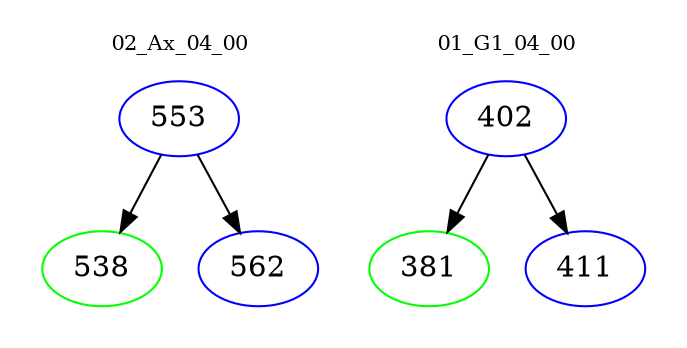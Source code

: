digraph{
subgraph cluster_0 {
color = white
label = "02_Ax_04_00";
fontsize=10;
T0_553 [label="553", color="blue"]
T0_553 -> T0_538 [color="black"]
T0_538 [label="538", color="green"]
T0_553 -> T0_562 [color="black"]
T0_562 [label="562", color="blue"]
}
subgraph cluster_1 {
color = white
label = "01_G1_04_00";
fontsize=10;
T1_402 [label="402", color="blue"]
T1_402 -> T1_381 [color="black"]
T1_381 [label="381", color="green"]
T1_402 -> T1_411 [color="black"]
T1_411 [label="411", color="blue"]
}
}
